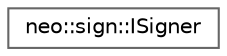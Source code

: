 digraph "Graphical Class Hierarchy"
{
 // LATEX_PDF_SIZE
  bgcolor="transparent";
  edge [fontname=Helvetica,fontsize=10,labelfontname=Helvetica,labelfontsize=10];
  node [fontname=Helvetica,fontsize=10,shape=box,height=0.2,width=0.4];
  rankdir="LR";
  Node0 [id="Node000000",label="neo::sign::ISigner",height=0.2,width=0.4,color="grey40", fillcolor="white", style="filled",URL="$classneo_1_1sign_1_1_i_signer.html",tooltip="Interface for signing operations in Neo."];
}
